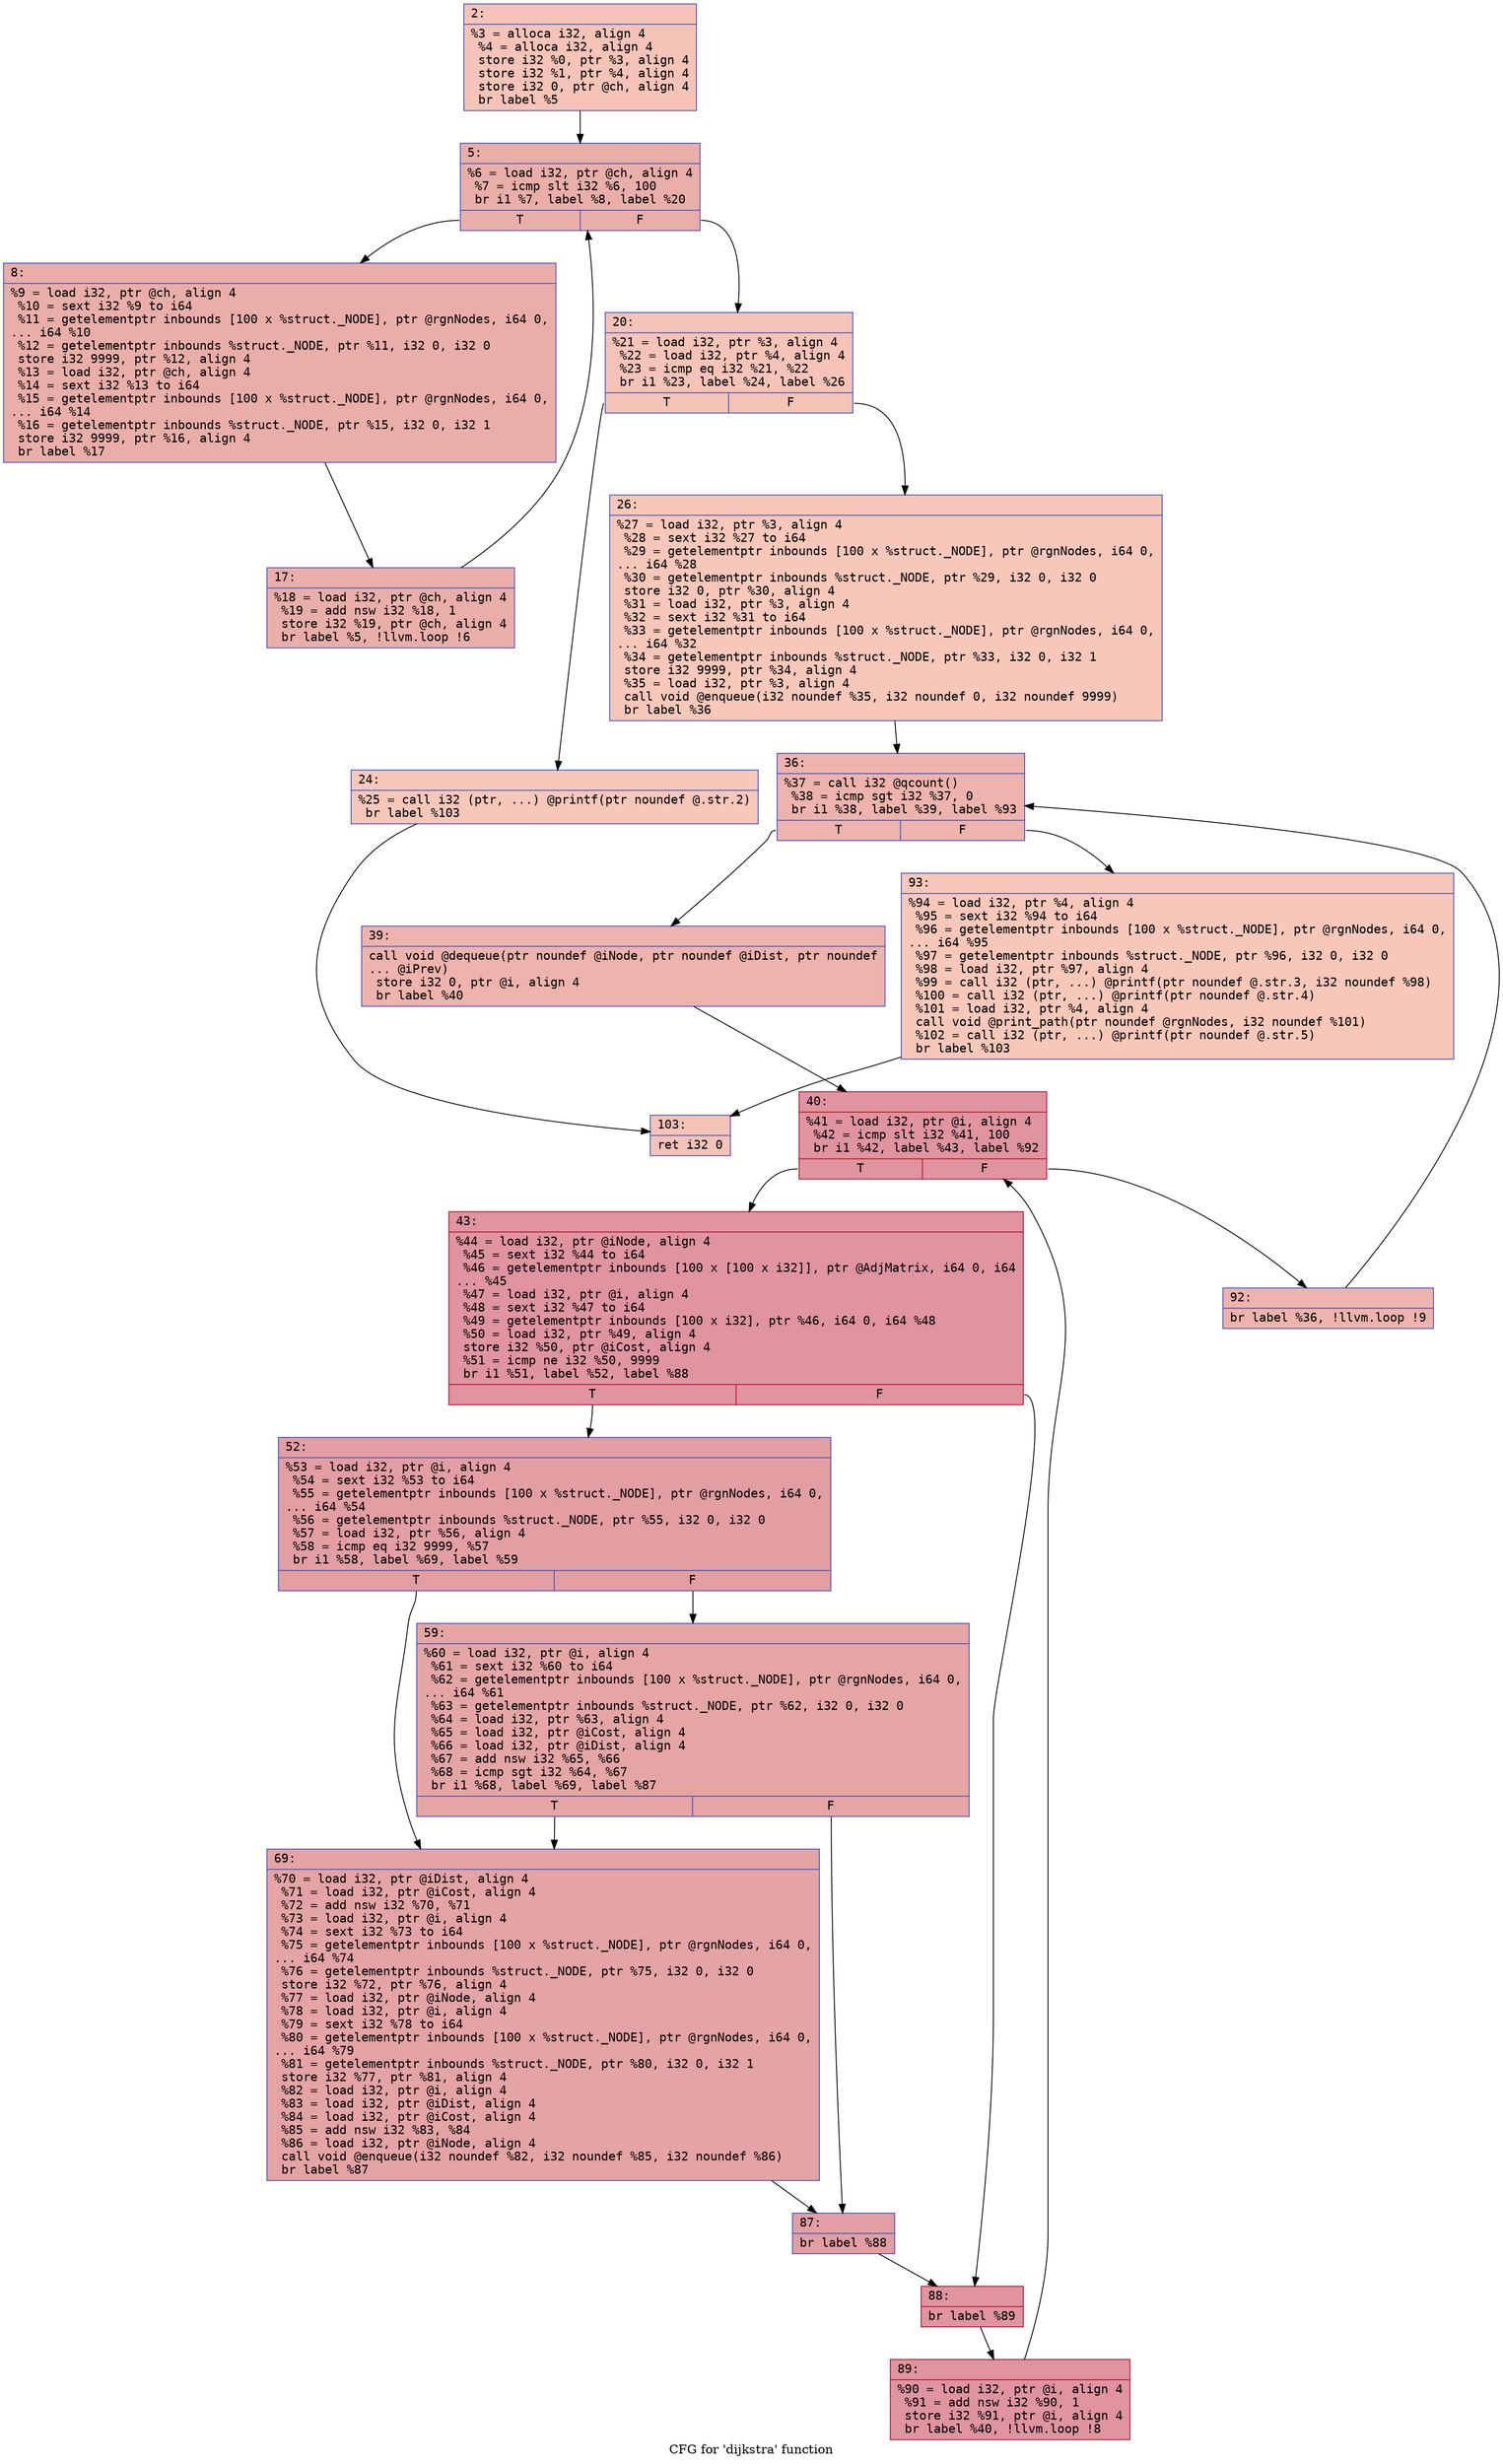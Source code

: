 digraph "CFG for 'dijkstra' function" {
	label="CFG for 'dijkstra' function";

	Node0x6000035d2710 [shape=record,color="#3d50c3ff", style=filled, fillcolor="#e8765c70" fontname="Courier",label="{2:\l|  %3 = alloca i32, align 4\l  %4 = alloca i32, align 4\l  store i32 %0, ptr %3, align 4\l  store i32 %1, ptr %4, align 4\l  store i32 0, ptr @ch, align 4\l  br label %5\l}"];
	Node0x6000035d2710 -> Node0x6000035d2760[tooltip="2 -> 5\nProbability 100.00%" ];
	Node0x6000035d2760 [shape=record,color="#3d50c3ff", style=filled, fillcolor="#d0473d70" fontname="Courier",label="{5:\l|  %6 = load i32, ptr @ch, align 4\l  %7 = icmp slt i32 %6, 100\l  br i1 %7, label %8, label %20\l|{<s0>T|<s1>F}}"];
	Node0x6000035d2760:s0 -> Node0x6000035d27b0[tooltip="5 -> 8\nProbability 96.88%" ];
	Node0x6000035d2760:s1 -> Node0x6000035d2850[tooltip="5 -> 20\nProbability 3.12%" ];
	Node0x6000035d27b0 [shape=record,color="#3d50c3ff", style=filled, fillcolor="#d0473d70" fontname="Courier",label="{8:\l|  %9 = load i32, ptr @ch, align 4\l  %10 = sext i32 %9 to i64\l  %11 = getelementptr inbounds [100 x %struct._NODE], ptr @rgnNodes, i64 0,\l... i64 %10\l  %12 = getelementptr inbounds %struct._NODE, ptr %11, i32 0, i32 0\l  store i32 9999, ptr %12, align 4\l  %13 = load i32, ptr @ch, align 4\l  %14 = sext i32 %13 to i64\l  %15 = getelementptr inbounds [100 x %struct._NODE], ptr @rgnNodes, i64 0,\l... i64 %14\l  %16 = getelementptr inbounds %struct._NODE, ptr %15, i32 0, i32 1\l  store i32 9999, ptr %16, align 4\l  br label %17\l}"];
	Node0x6000035d27b0 -> Node0x6000035d2800[tooltip="8 -> 17\nProbability 100.00%" ];
	Node0x6000035d2800 [shape=record,color="#3d50c3ff", style=filled, fillcolor="#d0473d70" fontname="Courier",label="{17:\l|  %18 = load i32, ptr @ch, align 4\l  %19 = add nsw i32 %18, 1\l  store i32 %19, ptr @ch, align 4\l  br label %5, !llvm.loop !6\l}"];
	Node0x6000035d2800 -> Node0x6000035d2760[tooltip="17 -> 5\nProbability 100.00%" ];
	Node0x6000035d2850 [shape=record,color="#3d50c3ff", style=filled, fillcolor="#e8765c70" fontname="Courier",label="{20:\l|  %21 = load i32, ptr %3, align 4\l  %22 = load i32, ptr %4, align 4\l  %23 = icmp eq i32 %21, %22\l  br i1 %23, label %24, label %26\l|{<s0>T|<s1>F}}"];
	Node0x6000035d2850:s0 -> Node0x6000035d28a0[tooltip="20 -> 24\nProbability 50.00%" ];
	Node0x6000035d2850:s1 -> Node0x6000035d28f0[tooltip="20 -> 26\nProbability 50.00%" ];
	Node0x6000035d28a0 [shape=record,color="#3d50c3ff", style=filled, fillcolor="#ec7f6370" fontname="Courier",label="{24:\l|  %25 = call i32 (ptr, ...) @printf(ptr noundef @.str.2)\l  br label %103\l}"];
	Node0x6000035d28a0 -> Node0x6000035d2d00[tooltip="24 -> 103\nProbability 100.00%" ];
	Node0x6000035d28f0 [shape=record,color="#3d50c3ff", style=filled, fillcolor="#ec7f6370" fontname="Courier",label="{26:\l|  %27 = load i32, ptr %3, align 4\l  %28 = sext i32 %27 to i64\l  %29 = getelementptr inbounds [100 x %struct._NODE], ptr @rgnNodes, i64 0,\l... i64 %28\l  %30 = getelementptr inbounds %struct._NODE, ptr %29, i32 0, i32 0\l  store i32 0, ptr %30, align 4\l  %31 = load i32, ptr %3, align 4\l  %32 = sext i32 %31 to i64\l  %33 = getelementptr inbounds [100 x %struct._NODE], ptr @rgnNodes, i64 0,\l... i64 %32\l  %34 = getelementptr inbounds %struct._NODE, ptr %33, i32 0, i32 1\l  store i32 9999, ptr %34, align 4\l  %35 = load i32, ptr %3, align 4\l  call void @enqueue(i32 noundef %35, i32 noundef 0, i32 noundef 9999)\l  br label %36\l}"];
	Node0x6000035d28f0 -> Node0x6000035d2940[tooltip="26 -> 36\nProbability 100.00%" ];
	Node0x6000035d2940 [shape=record,color="#3d50c3ff", style=filled, fillcolor="#d6524470" fontname="Courier",label="{36:\l|  %37 = call i32 @qcount()\l  %38 = icmp sgt i32 %37, 0\l  br i1 %38, label %39, label %93\l|{<s0>T|<s1>F}}"];
	Node0x6000035d2940:s0 -> Node0x6000035d2990[tooltip="36 -> 39\nProbability 96.88%" ];
	Node0x6000035d2940:s1 -> Node0x6000035d2cb0[tooltip="36 -> 93\nProbability 3.12%" ];
	Node0x6000035d2990 [shape=record,color="#3d50c3ff", style=filled, fillcolor="#d6524470" fontname="Courier",label="{39:\l|  call void @dequeue(ptr noundef @iNode, ptr noundef @iDist, ptr noundef\l... @iPrev)\l  store i32 0, ptr @i, align 4\l  br label %40\l}"];
	Node0x6000035d2990 -> Node0x6000035d29e0[tooltip="39 -> 40\nProbability 100.00%" ];
	Node0x6000035d29e0 [shape=record,color="#b70d28ff", style=filled, fillcolor="#b70d2870" fontname="Courier",label="{40:\l|  %41 = load i32, ptr @i, align 4\l  %42 = icmp slt i32 %41, 100\l  br i1 %42, label %43, label %92\l|{<s0>T|<s1>F}}"];
	Node0x6000035d29e0:s0 -> Node0x6000035d2a30[tooltip="40 -> 43\nProbability 96.88%" ];
	Node0x6000035d29e0:s1 -> Node0x6000035d2c60[tooltip="40 -> 92\nProbability 3.12%" ];
	Node0x6000035d2a30 [shape=record,color="#b70d28ff", style=filled, fillcolor="#b70d2870" fontname="Courier",label="{43:\l|  %44 = load i32, ptr @iNode, align 4\l  %45 = sext i32 %44 to i64\l  %46 = getelementptr inbounds [100 x [100 x i32]], ptr @AdjMatrix, i64 0, i64\l... %45\l  %47 = load i32, ptr @i, align 4\l  %48 = sext i32 %47 to i64\l  %49 = getelementptr inbounds [100 x i32], ptr %46, i64 0, i64 %48\l  %50 = load i32, ptr %49, align 4\l  store i32 %50, ptr @iCost, align 4\l  %51 = icmp ne i32 %50, 9999\l  br i1 %51, label %52, label %88\l|{<s0>T|<s1>F}}"];
	Node0x6000035d2a30:s0 -> Node0x6000035d2a80[tooltip="43 -> 52\nProbability 50.00%" ];
	Node0x6000035d2a30:s1 -> Node0x6000035d2bc0[tooltip="43 -> 88\nProbability 50.00%" ];
	Node0x6000035d2a80 [shape=record,color="#3d50c3ff", style=filled, fillcolor="#be242e70" fontname="Courier",label="{52:\l|  %53 = load i32, ptr @i, align 4\l  %54 = sext i32 %53 to i64\l  %55 = getelementptr inbounds [100 x %struct._NODE], ptr @rgnNodes, i64 0,\l... i64 %54\l  %56 = getelementptr inbounds %struct._NODE, ptr %55, i32 0, i32 0\l  %57 = load i32, ptr %56, align 4\l  %58 = icmp eq i32 9999, %57\l  br i1 %58, label %69, label %59\l|{<s0>T|<s1>F}}"];
	Node0x6000035d2a80:s0 -> Node0x6000035d2b20[tooltip="52 -> 69\nProbability 50.00%" ];
	Node0x6000035d2a80:s1 -> Node0x6000035d2ad0[tooltip="52 -> 59\nProbability 50.00%" ];
	Node0x6000035d2ad0 [shape=record,color="#3d50c3ff", style=filled, fillcolor="#c5333470" fontname="Courier",label="{59:\l|  %60 = load i32, ptr @i, align 4\l  %61 = sext i32 %60 to i64\l  %62 = getelementptr inbounds [100 x %struct._NODE], ptr @rgnNodes, i64 0,\l... i64 %61\l  %63 = getelementptr inbounds %struct._NODE, ptr %62, i32 0, i32 0\l  %64 = load i32, ptr %63, align 4\l  %65 = load i32, ptr @iCost, align 4\l  %66 = load i32, ptr @iDist, align 4\l  %67 = add nsw i32 %65, %66\l  %68 = icmp sgt i32 %64, %67\l  br i1 %68, label %69, label %87\l|{<s0>T|<s1>F}}"];
	Node0x6000035d2ad0:s0 -> Node0x6000035d2b20[tooltip="59 -> 69\nProbability 50.00%" ];
	Node0x6000035d2ad0:s1 -> Node0x6000035d2b70[tooltip="59 -> 87\nProbability 50.00%" ];
	Node0x6000035d2b20 [shape=record,color="#3d50c3ff", style=filled, fillcolor="#c32e3170" fontname="Courier",label="{69:\l|  %70 = load i32, ptr @iDist, align 4\l  %71 = load i32, ptr @iCost, align 4\l  %72 = add nsw i32 %70, %71\l  %73 = load i32, ptr @i, align 4\l  %74 = sext i32 %73 to i64\l  %75 = getelementptr inbounds [100 x %struct._NODE], ptr @rgnNodes, i64 0,\l... i64 %74\l  %76 = getelementptr inbounds %struct._NODE, ptr %75, i32 0, i32 0\l  store i32 %72, ptr %76, align 4\l  %77 = load i32, ptr @iNode, align 4\l  %78 = load i32, ptr @i, align 4\l  %79 = sext i32 %78 to i64\l  %80 = getelementptr inbounds [100 x %struct._NODE], ptr @rgnNodes, i64 0,\l... i64 %79\l  %81 = getelementptr inbounds %struct._NODE, ptr %80, i32 0, i32 1\l  store i32 %77, ptr %81, align 4\l  %82 = load i32, ptr @i, align 4\l  %83 = load i32, ptr @iDist, align 4\l  %84 = load i32, ptr @iCost, align 4\l  %85 = add nsw i32 %83, %84\l  %86 = load i32, ptr @iNode, align 4\l  call void @enqueue(i32 noundef %82, i32 noundef %85, i32 noundef %86)\l  br label %87\l}"];
	Node0x6000035d2b20 -> Node0x6000035d2b70[tooltip="69 -> 87\nProbability 100.00%" ];
	Node0x6000035d2b70 [shape=record,color="#3d50c3ff", style=filled, fillcolor="#be242e70" fontname="Courier",label="{87:\l|  br label %88\l}"];
	Node0x6000035d2b70 -> Node0x6000035d2bc0[tooltip="87 -> 88\nProbability 100.00%" ];
	Node0x6000035d2bc0 [shape=record,color="#b70d28ff", style=filled, fillcolor="#b70d2870" fontname="Courier",label="{88:\l|  br label %89\l}"];
	Node0x6000035d2bc0 -> Node0x6000035d2c10[tooltip="88 -> 89\nProbability 100.00%" ];
	Node0x6000035d2c10 [shape=record,color="#b70d28ff", style=filled, fillcolor="#b70d2870" fontname="Courier",label="{89:\l|  %90 = load i32, ptr @i, align 4\l  %91 = add nsw i32 %90, 1\l  store i32 %91, ptr @i, align 4\l  br label %40, !llvm.loop !8\l}"];
	Node0x6000035d2c10 -> Node0x6000035d29e0[tooltip="89 -> 40\nProbability 100.00%" ];
	Node0x6000035d2c60 [shape=record,color="#3d50c3ff", style=filled, fillcolor="#d6524470" fontname="Courier",label="{92:\l|  br label %36, !llvm.loop !9\l}"];
	Node0x6000035d2c60 -> Node0x6000035d2940[tooltip="92 -> 36\nProbability 100.00%" ];
	Node0x6000035d2cb0 [shape=record,color="#3d50c3ff", style=filled, fillcolor="#ec7f6370" fontname="Courier",label="{93:\l|  %94 = load i32, ptr %4, align 4\l  %95 = sext i32 %94 to i64\l  %96 = getelementptr inbounds [100 x %struct._NODE], ptr @rgnNodes, i64 0,\l... i64 %95\l  %97 = getelementptr inbounds %struct._NODE, ptr %96, i32 0, i32 0\l  %98 = load i32, ptr %97, align 4\l  %99 = call i32 (ptr, ...) @printf(ptr noundef @.str.3, i32 noundef %98)\l  %100 = call i32 (ptr, ...) @printf(ptr noundef @.str.4)\l  %101 = load i32, ptr %4, align 4\l  call void @print_path(ptr noundef @rgnNodes, i32 noundef %101)\l  %102 = call i32 (ptr, ...) @printf(ptr noundef @.str.5)\l  br label %103\l}"];
	Node0x6000035d2cb0 -> Node0x6000035d2d00[tooltip="93 -> 103\nProbability 100.00%" ];
	Node0x6000035d2d00 [shape=record,color="#3d50c3ff", style=filled, fillcolor="#e8765c70" fontname="Courier",label="{103:\l|  ret i32 0\l}"];
}
